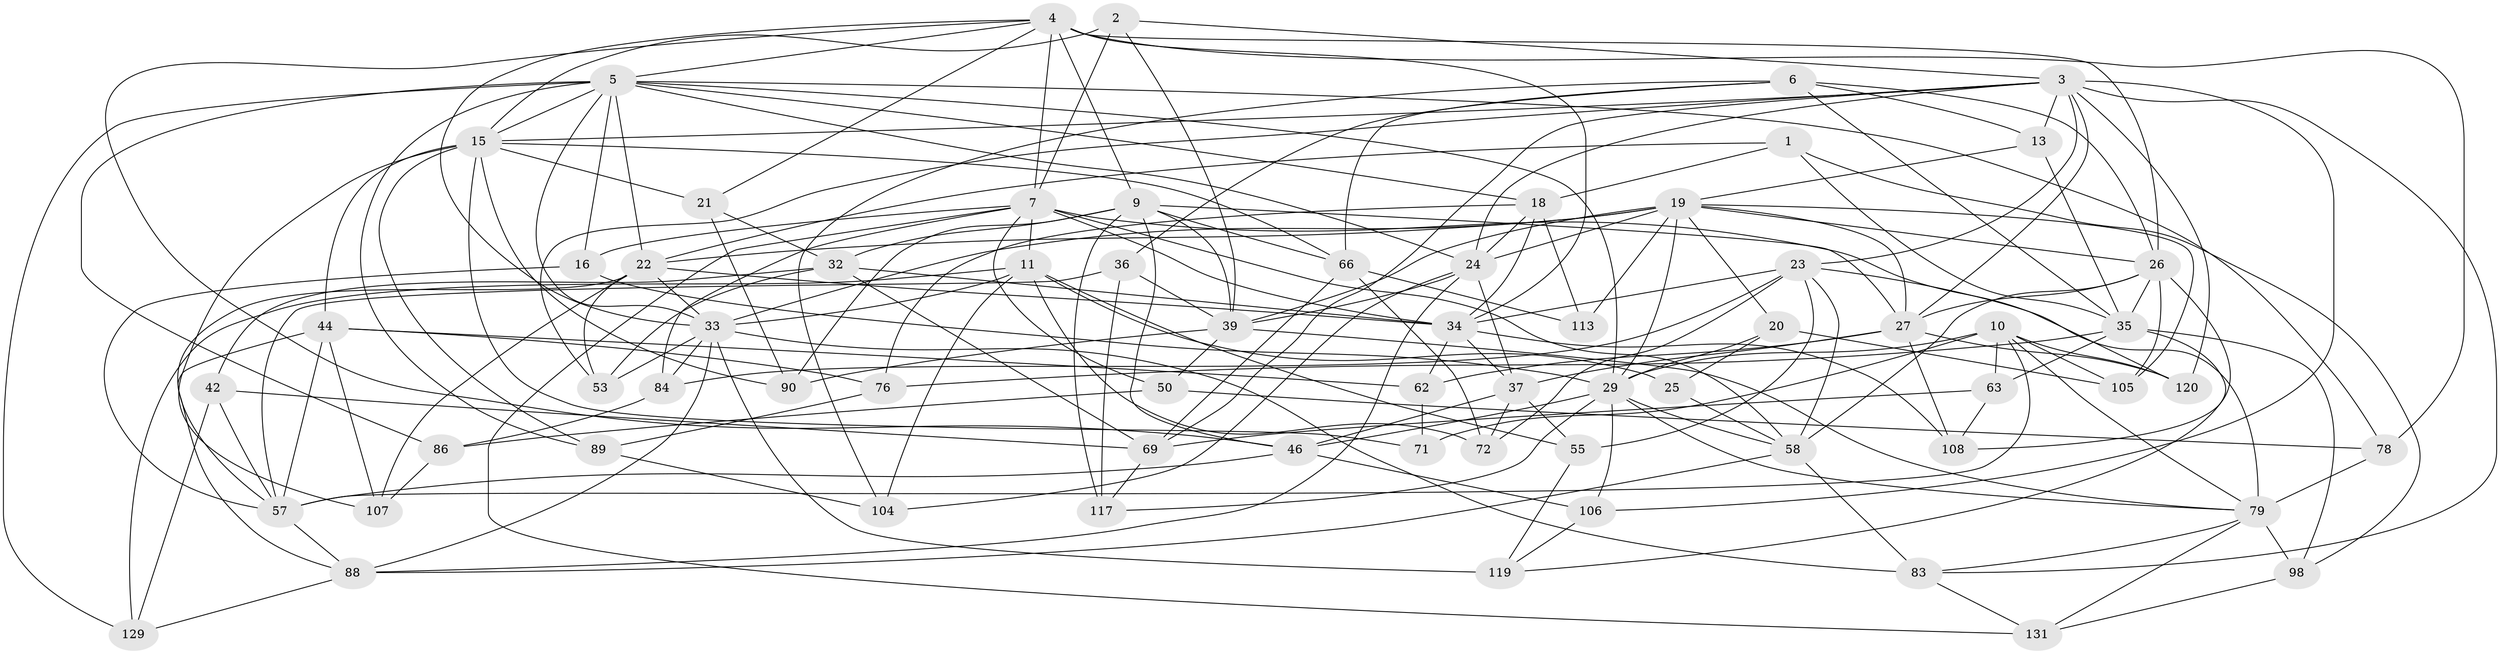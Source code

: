 // original degree distribution, {4: 1.0}
// Generated by graph-tools (version 1.1) at 2025/16/03/09/25 04:16:31]
// undirected, 66 vertices, 192 edges
graph export_dot {
graph [start="1"]
  node [color=gray90,style=filled];
  1;
  2;
  3 [super="+38"];
  4 [super="+8"];
  5 [super="+81+12"];
  6 [super="+91"];
  7 [super="+118+82"];
  9 [super="+28"];
  10 [super="+14"];
  11 [super="+59+48"];
  13;
  15 [super="+51+60"];
  16;
  18 [super="+110"];
  19 [super="+99+31+47"];
  20;
  21;
  22 [super="+77"];
  23 [super="+43+30"];
  24 [super="+41+40"];
  25;
  26 [super="+132+68"];
  27 [super="+94"];
  29 [super="+74"];
  32 [super="+97"];
  33 [super="+64+52+101"];
  34 [super="+128+121+124"];
  35 [super="+93"];
  36;
  37 [super="+49"];
  39 [super="+67"];
  42;
  44 [super="+45"];
  46 [super="+56"];
  50;
  53;
  55;
  57 [super="+61"];
  58 [super="+73+65"];
  62;
  63;
  66 [super="+122"];
  69 [super="+112"];
  71;
  72;
  76;
  78;
  79 [super="+80"];
  83 [super="+115"];
  84;
  86;
  88 [super="+127"];
  89;
  90;
  98;
  104;
  105;
  106;
  107;
  108;
  113;
  117;
  119;
  120;
  129;
  131;
  1 -- 98;
  1 -- 18;
  1 -- 22;
  1 -- 35;
  2 -- 39;
  2 -- 7;
  2 -- 3;
  2 -- 15;
  3 -- 13;
  3 -- 83;
  3 -- 23 [weight=2];
  3 -- 69;
  3 -- 106;
  3 -- 53;
  3 -- 24;
  3 -- 120;
  3 -- 15;
  3 -- 27;
  4 -- 21;
  4 -- 78;
  4 -- 33;
  4 -- 34 [weight=2];
  4 -- 5;
  4 -- 9;
  4 -- 46;
  4 -- 26;
  4 -- 7;
  5 -- 16;
  5 -- 129;
  5 -- 22;
  5 -- 86;
  5 -- 78;
  5 -- 89;
  5 -- 18;
  5 -- 33;
  5 -- 29;
  5 -- 24;
  5 -- 15;
  6 -- 26;
  6 -- 104;
  6 -- 36;
  6 -- 13;
  6 -- 66;
  6 -- 35;
  7 -- 50;
  7 -- 16;
  7 -- 11;
  7 -- 131;
  7 -- 34;
  7 -- 84;
  7 -- 120;
  7 -- 58;
  9 -- 27;
  9 -- 32;
  9 -- 117;
  9 -- 90;
  9 -- 39;
  9 -- 46;
  9 -- 66;
  10 -- 120;
  10 -- 71 [weight=2];
  10 -- 63;
  10 -- 105;
  10 -- 79;
  10 -- 29;
  10 -- 57;
  11 -- 25 [weight=2];
  11 -- 104;
  11 -- 72;
  11 -- 55;
  11 -- 33;
  11 -- 129;
  13 -- 35;
  13 -- 19;
  15 -- 107;
  15 -- 21;
  15 -- 90;
  15 -- 44;
  15 -- 66;
  15 -- 71;
  15 -- 89;
  16 -- 29;
  16 -- 57;
  18 -- 113;
  18 -- 76;
  18 -- 24;
  18 -- 34;
  19 -- 105;
  19 -- 113 [weight=2];
  19 -- 29;
  19 -- 33;
  19 -- 20;
  19 -- 22;
  19 -- 39;
  19 -- 26;
  19 -- 24;
  19 -- 27;
  20 -- 25;
  20 -- 105;
  20 -- 29;
  21 -- 32;
  21 -- 90;
  22 -- 107;
  22 -- 33;
  22 -- 53;
  22 -- 34;
  22 -- 57;
  23 -- 55;
  23 -- 84;
  23 -- 34;
  23 -- 72;
  23 -- 58;
  23 -- 79;
  24 -- 104;
  24 -- 39;
  24 -- 88;
  24 -- 37;
  25 -- 58;
  26 -- 58;
  26 -- 35;
  26 -- 108;
  26 -- 105;
  26 -- 27;
  27 -- 62;
  27 -- 108;
  27 -- 37;
  27 -- 120;
  29 -- 46;
  29 -- 58;
  29 -- 106;
  29 -- 117;
  29 -- 79;
  32 -- 53;
  32 -- 42;
  32 -- 69;
  32 -- 34;
  33 -- 119;
  33 -- 53;
  33 -- 83;
  33 -- 84;
  33 -- 88;
  34 -- 62;
  34 -- 108;
  34 -- 37;
  35 -- 63;
  35 -- 98;
  35 -- 119;
  35 -- 76;
  36 -- 117;
  36 -- 57;
  36 -- 39;
  37 -- 72;
  37 -- 46;
  37 -- 55;
  39 -- 79;
  39 -- 50;
  39 -- 90;
  42 -- 129;
  42 -- 69;
  42 -- 57;
  44 -- 76;
  44 -- 107;
  44 -- 88;
  44 -- 62;
  44 -- 57;
  46 -- 106;
  46 -- 57;
  50 -- 78;
  50 -- 86;
  55 -- 119;
  57 -- 88;
  58 -- 83 [weight=2];
  58 -- 88;
  62 -- 71;
  63 -- 108;
  63 -- 69;
  66 -- 113;
  66 -- 69;
  66 -- 72;
  69 -- 117;
  76 -- 89;
  78 -- 79;
  79 -- 98;
  79 -- 83;
  79 -- 131;
  83 -- 131;
  84 -- 86;
  86 -- 107;
  88 -- 129;
  89 -- 104;
  98 -- 131;
  106 -- 119;
}
